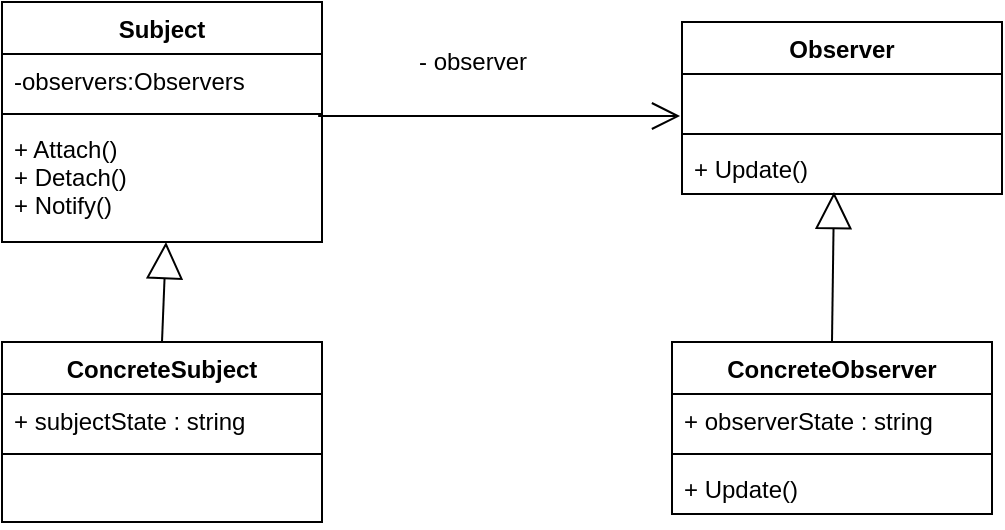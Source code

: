 <mxfile version="14.6.13" type="device"><diagram id="C5RBs43oDa-KdzZeNtuy" name="Page-1"><mxGraphModel dx="1360" dy="862" grid="1" gridSize="10" guides="1" tooltips="1" connect="1" arrows="1" fold="1" page="1" pageScale="1" pageWidth="827" pageHeight="1169" math="0" shadow="0"><root><mxCell id="WIyWlLk6GJQsqaUBKTNV-0"/><mxCell id="WIyWlLk6GJQsqaUBKTNV-1" parent="WIyWlLk6GJQsqaUBKTNV-0"/><mxCell id="4R2yUJygQZMAbe92xirr-0" value="Subject" style="swimlane;fontStyle=1;align=center;verticalAlign=top;childLayout=stackLayout;horizontal=1;startSize=26;horizontalStack=0;resizeParent=1;resizeParentMax=0;resizeLast=0;collapsible=1;marginBottom=0;" vertex="1" parent="WIyWlLk6GJQsqaUBKTNV-1"><mxGeometry x="210" y="270" width="160" height="120" as="geometry"/></mxCell><mxCell id="4R2yUJygQZMAbe92xirr-1" value="-observers:Observers" style="text;strokeColor=none;fillColor=none;align=left;verticalAlign=top;spacingLeft=4;spacingRight=4;overflow=hidden;rotatable=0;points=[[0,0.5],[1,0.5]];portConstraint=eastwest;" vertex="1" parent="4R2yUJygQZMAbe92xirr-0"><mxGeometry y="26" width="160" height="26" as="geometry"/></mxCell><mxCell id="4R2yUJygQZMAbe92xirr-2" value="" style="line;strokeWidth=1;fillColor=none;align=left;verticalAlign=middle;spacingTop=-1;spacingLeft=3;spacingRight=3;rotatable=0;labelPosition=right;points=[];portConstraint=eastwest;" vertex="1" parent="4R2yUJygQZMAbe92xirr-0"><mxGeometry y="52" width="160" height="8" as="geometry"/></mxCell><mxCell id="4R2yUJygQZMAbe92xirr-3" value="+ Attach()&#10;+ Detach()&#10;+ Notify()" style="text;strokeColor=none;fillColor=none;align=left;verticalAlign=top;spacingLeft=4;spacingRight=4;overflow=hidden;rotatable=0;points=[[0,0.5],[1,0.5]];portConstraint=eastwest;" vertex="1" parent="4R2yUJygQZMAbe92xirr-0"><mxGeometry y="60" width="160" height="60" as="geometry"/></mxCell><mxCell id="4R2yUJygQZMAbe92xirr-8" value="ConcreteSubject" style="swimlane;fontStyle=1;align=center;verticalAlign=top;childLayout=stackLayout;horizontal=1;startSize=26;horizontalStack=0;resizeParent=1;resizeParentMax=0;resizeLast=0;collapsible=1;marginBottom=0;" vertex="1" parent="WIyWlLk6GJQsqaUBKTNV-1"><mxGeometry x="210" y="440" width="160" height="90" as="geometry"/></mxCell><mxCell id="4R2yUJygQZMAbe92xirr-9" value="+ subjectState : string" style="text;strokeColor=none;fillColor=none;align=left;verticalAlign=top;spacingLeft=4;spacingRight=4;overflow=hidden;rotatable=0;points=[[0,0.5],[1,0.5]];portConstraint=eastwest;" vertex="1" parent="4R2yUJygQZMAbe92xirr-8"><mxGeometry y="26" width="160" height="26" as="geometry"/></mxCell><mxCell id="4R2yUJygQZMAbe92xirr-10" value="" style="line;strokeWidth=1;fillColor=none;align=left;verticalAlign=middle;spacingTop=-1;spacingLeft=3;spacingRight=3;rotatable=0;labelPosition=right;points=[];portConstraint=eastwest;" vertex="1" parent="4R2yUJygQZMAbe92xirr-8"><mxGeometry y="52" width="160" height="8" as="geometry"/></mxCell><mxCell id="4R2yUJygQZMAbe92xirr-11" value=" " style="text;strokeColor=none;fillColor=none;align=left;verticalAlign=top;spacingLeft=4;spacingRight=4;overflow=hidden;rotatable=0;points=[[0,0.5],[1,0.5]];portConstraint=eastwest;" vertex="1" parent="4R2yUJygQZMAbe92xirr-8"><mxGeometry y="60" width="160" height="30" as="geometry"/></mxCell><mxCell id="4R2yUJygQZMAbe92xirr-12" value="Observer" style="swimlane;fontStyle=1;align=center;verticalAlign=top;childLayout=stackLayout;horizontal=1;startSize=26;horizontalStack=0;resizeParent=1;resizeParentMax=0;resizeLast=0;collapsible=1;marginBottom=0;" vertex="1" parent="WIyWlLk6GJQsqaUBKTNV-1"><mxGeometry x="550" y="280" width="160" height="86" as="geometry"/></mxCell><mxCell id="4R2yUJygQZMAbe92xirr-13" value=" " style="text;strokeColor=none;fillColor=none;align=left;verticalAlign=top;spacingLeft=4;spacingRight=4;overflow=hidden;rotatable=0;points=[[0,0.5],[1,0.5]];portConstraint=eastwest;" vertex="1" parent="4R2yUJygQZMAbe92xirr-12"><mxGeometry y="26" width="160" height="26" as="geometry"/></mxCell><mxCell id="4R2yUJygQZMAbe92xirr-14" value="" style="line;strokeWidth=1;fillColor=none;align=left;verticalAlign=middle;spacingTop=-1;spacingLeft=3;spacingRight=3;rotatable=0;labelPosition=right;points=[];portConstraint=eastwest;" vertex="1" parent="4R2yUJygQZMAbe92xirr-12"><mxGeometry y="52" width="160" height="8" as="geometry"/></mxCell><mxCell id="4R2yUJygQZMAbe92xirr-15" value="+ Update() " style="text;strokeColor=none;fillColor=none;align=left;verticalAlign=top;spacingLeft=4;spacingRight=4;overflow=hidden;rotatable=0;points=[[0,0.5],[1,0.5]];portConstraint=eastwest;" vertex="1" parent="4R2yUJygQZMAbe92xirr-12"><mxGeometry y="60" width="160" height="26" as="geometry"/></mxCell><mxCell id="4R2yUJygQZMAbe92xirr-20" value="ConcreteObserver" style="swimlane;fontStyle=1;align=center;verticalAlign=top;childLayout=stackLayout;horizontal=1;startSize=26;horizontalStack=0;resizeParent=1;resizeParentMax=0;resizeLast=0;collapsible=1;marginBottom=0;" vertex="1" parent="WIyWlLk6GJQsqaUBKTNV-1"><mxGeometry x="545" y="440" width="160" height="86" as="geometry"/></mxCell><mxCell id="4R2yUJygQZMAbe92xirr-21" value="+ observerState : string" style="text;strokeColor=none;fillColor=none;align=left;verticalAlign=top;spacingLeft=4;spacingRight=4;overflow=hidden;rotatable=0;points=[[0,0.5],[1,0.5]];portConstraint=eastwest;" vertex="1" parent="4R2yUJygQZMAbe92xirr-20"><mxGeometry y="26" width="160" height="26" as="geometry"/></mxCell><mxCell id="4R2yUJygQZMAbe92xirr-22" value="" style="line;strokeWidth=1;fillColor=none;align=left;verticalAlign=middle;spacingTop=-1;spacingLeft=3;spacingRight=3;rotatable=0;labelPosition=right;points=[];portConstraint=eastwest;" vertex="1" parent="4R2yUJygQZMAbe92xirr-20"><mxGeometry y="52" width="160" height="8" as="geometry"/></mxCell><mxCell id="4R2yUJygQZMAbe92xirr-23" value="+ Update() " style="text;strokeColor=none;fillColor=none;align=left;verticalAlign=top;spacingLeft=4;spacingRight=4;overflow=hidden;rotatable=0;points=[[0,0.5],[1,0.5]];portConstraint=eastwest;" vertex="1" parent="4R2yUJygQZMAbe92xirr-20"><mxGeometry y="60" width="160" height="26" as="geometry"/></mxCell><mxCell id="4R2yUJygQZMAbe92xirr-24" value="" style="endArrow=block;endSize=16;endFill=0;html=1;entryX=0.475;entryY=0.962;entryDx=0;entryDy=0;entryPerimeter=0;exitX=0.5;exitY=0;exitDx=0;exitDy=0;" edge="1" parent="WIyWlLk6GJQsqaUBKTNV-1" source="4R2yUJygQZMAbe92xirr-20" target="4R2yUJygQZMAbe92xirr-15"><mxGeometry width="160" relative="1" as="geometry"><mxPoint x="620" y="440" as="sourcePoint"/><mxPoint x="720" y="440" as="targetPoint"/></mxGeometry></mxCell><mxCell id="4R2yUJygQZMAbe92xirr-25" value="" style="endArrow=block;endSize=16;endFill=0;html=1;exitX=0.5;exitY=0;exitDx=0;exitDy=0;" edge="1" parent="WIyWlLk6GJQsqaUBKTNV-1" source="4R2yUJygQZMAbe92xirr-8"><mxGeometry width="160" relative="1" as="geometry"><mxPoint x="630" y="450" as="sourcePoint"/><mxPoint x="292" y="390" as="targetPoint"/></mxGeometry></mxCell><mxCell id="4R2yUJygQZMAbe92xirr-28" value="" style="endArrow=open;endFill=1;endSize=12;html=1;exitX=0.988;exitY=-0.05;exitDx=0;exitDy=0;entryX=-0.006;entryY=0.808;entryDx=0;entryDy=0;entryPerimeter=0;exitPerimeter=0;" edge="1" parent="WIyWlLk6GJQsqaUBKTNV-1" source="4R2yUJygQZMAbe92xirr-3" target="4R2yUJygQZMAbe92xirr-13"><mxGeometry width="160" relative="1" as="geometry"><mxPoint x="560" y="440" as="sourcePoint"/><mxPoint x="720" y="440" as="targetPoint"/></mxGeometry></mxCell><mxCell id="4R2yUJygQZMAbe92xirr-29" value="- observer" style="text;html=1;align=center;verticalAlign=middle;resizable=0;points=[];autosize=1;strokeColor=none;" vertex="1" parent="WIyWlLk6GJQsqaUBKTNV-1"><mxGeometry x="410" y="290" width="70" height="20" as="geometry"/></mxCell></root></mxGraphModel></diagram></mxfile>